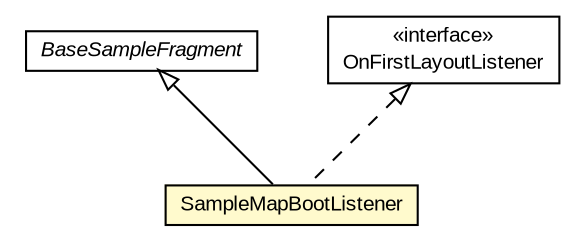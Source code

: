 #!/usr/local/bin/dot
#
# Class diagram 
# Generated by UMLGraph version R5_6-24-gf6e263 (http://www.umlgraph.org/)
#

digraph G {
	edge [fontname="arial",fontsize=10,labelfontname="arial",labelfontsize=10];
	node [fontname="arial",fontsize=10,shape=plaintext];
	nodesep=0.25;
	ranksep=0.5;
	// org.osmdroid.samplefragments.BaseSampleFragment
	c33423 [label=<<table title="org.osmdroid.samplefragments.BaseSampleFragment" border="0" cellborder="1" cellspacing="0" cellpadding="2" port="p" href="../BaseSampleFragment.html">
		<tr><td><table border="0" cellspacing="0" cellpadding="1">
<tr><td align="center" balign="center"><font face="arial italic"> BaseSampleFragment </font></td></tr>
		</table></td></tr>
		</table>>, URL="../BaseSampleFragment.html", fontname="arial", fontcolor="black", fontsize=10.0];
	// org.osmdroid.samplefragments.events.SampleMapBootListener
	c33472 [label=<<table title="org.osmdroid.samplefragments.events.SampleMapBootListener" border="0" cellborder="1" cellspacing="0" cellpadding="2" port="p" bgcolor="lemonChiffon" href="./SampleMapBootListener.html">
		<tr><td><table border="0" cellspacing="0" cellpadding="1">
<tr><td align="center" balign="center"> SampleMapBootListener </td></tr>
		</table></td></tr>
		</table>>, URL="./SampleMapBootListener.html", fontname="arial", fontcolor="black", fontsize=10.0];
	//org.osmdroid.samplefragments.events.SampleMapBootListener extends org.osmdroid.samplefragments.BaseSampleFragment
	c33423:p -> c33472:p [dir=back,arrowtail=empty];
	//org.osmdroid.samplefragments.events.SampleMapBootListener implements org.osmdroid.views.MapView.OnFirstLayoutListener
	c33560:p -> c33472:p [dir=back,arrowtail=empty,style=dashed];
	// org.osmdroid.views.MapView.OnFirstLayoutListener
	c33560 [label=<<table title="org.osmdroid.views.MapView.OnFirstLayoutListener" border="0" cellborder="1" cellspacing="0" cellpadding="2" port="p" href="http://java.sun.com/j2se/1.4.2/docs/api/org/osmdroid/views/MapView/OnFirstLayoutListener.html">
		<tr><td><table border="0" cellspacing="0" cellpadding="1">
<tr><td align="center" balign="center"> &#171;interface&#187; </td></tr>
<tr><td align="center" balign="center"> OnFirstLayoutListener </td></tr>
		</table></td></tr>
		</table>>, URL="http://java.sun.com/j2se/1.4.2/docs/api/org/osmdroid/views/MapView/OnFirstLayoutListener.html", fontname="arial", fontcolor="black", fontsize=10.0];
}

